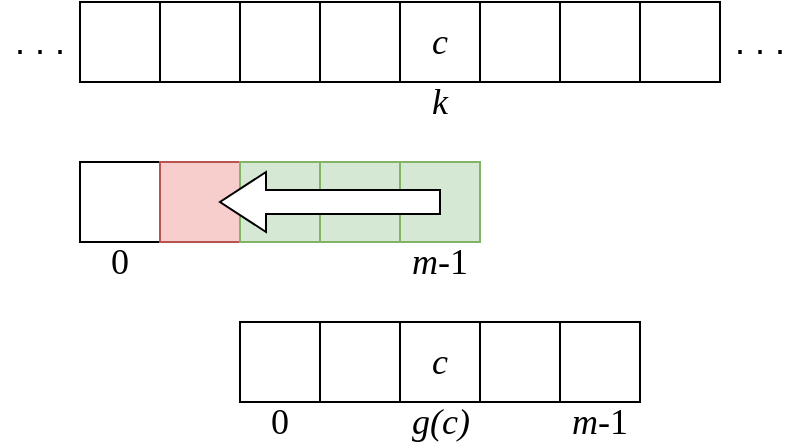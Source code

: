 <mxfile version="12.3.2" type="device" pages="1"><diagram id="L0k7uIFYoEPKFaBkymRu" name="Page-1"><mxGraphModel dx="1092" dy="816" grid="1" gridSize="10" guides="1" tooltips="1" connect="1" arrows="1" fold="1" page="1" pageScale="1" pageWidth="850" pageHeight="1100" math="0" shadow="0"><root><mxCell id="0"/><mxCell id="1" parent="0"/><mxCell id="U-mL0SdtELSIYQQi62HA-1" value="" style="whiteSpace=wrap;html=1;aspect=fixed;" parent="1" vertex="1"><mxGeometry x="40" y="40" width="40" height="40" as="geometry"/></mxCell><mxCell id="U-mL0SdtELSIYQQi62HA-2" value="" style="whiteSpace=wrap;html=1;aspect=fixed;" parent="1" vertex="1"><mxGeometry x="80" y="40" width="40" height="40" as="geometry"/></mxCell><mxCell id="U-mL0SdtELSIYQQi62HA-3" value="" style="whiteSpace=wrap;html=1;aspect=fixed;" parent="1" vertex="1"><mxGeometry x="120" y="40" width="40" height="40" as="geometry"/></mxCell><mxCell id="U-mL0SdtELSIYQQi62HA-4" value="" style="whiteSpace=wrap;html=1;aspect=fixed;" parent="1" vertex="1"><mxGeometry x="160" y="40" width="40" height="40" as="geometry"/></mxCell><mxCell id="U-mL0SdtELSIYQQi62HA-5" value="&lt;font face=&quot;cm&quot; style=&quot;font-size: 18px&quot;&gt;&lt;i&gt;c&lt;/i&gt;&lt;/font&gt;" style="whiteSpace=wrap;html=1;aspect=fixed;" parent="1" vertex="1"><mxGeometry x="200" y="40" width="40" height="40" as="geometry"/></mxCell><mxCell id="U-mL0SdtELSIYQQi62HA-6" value="" style="whiteSpace=wrap;html=1;aspect=fixed;" parent="1" vertex="1"><mxGeometry x="240" y="40" width="40" height="40" as="geometry"/></mxCell><mxCell id="U-mL0SdtELSIYQQi62HA-7" value="" style="whiteSpace=wrap;html=1;aspect=fixed;" parent="1" vertex="1"><mxGeometry x="280" y="40" width="40" height="40" as="geometry"/></mxCell><mxCell id="U-mL0SdtELSIYQQi62HA-8" value="" style="whiteSpace=wrap;html=1;aspect=fixed;" parent="1" vertex="1"><mxGeometry x="40" y="120" width="40" height="40" as="geometry"/></mxCell><mxCell id="U-mL0SdtELSIYQQi62HA-9" value="" style="whiteSpace=wrap;html=1;aspect=fixed;fillColor=#f8cecc;strokeColor=#b85450;" parent="1" vertex="1"><mxGeometry x="80" y="120" width="40" height="40" as="geometry"/></mxCell><mxCell id="U-mL0SdtELSIYQQi62HA-10" value="" style="whiteSpace=wrap;html=1;aspect=fixed;fillColor=#d5e8d4;strokeColor=#82b366;" parent="1" vertex="1"><mxGeometry x="120" y="120" width="40" height="40" as="geometry"/></mxCell><mxCell id="U-mL0SdtELSIYQQi62HA-11" value="" style="whiteSpace=wrap;html=1;aspect=fixed;fillColor=#d5e8d4;strokeColor=#82b366;" parent="1" vertex="1"><mxGeometry x="160" y="120" width="40" height="40" as="geometry"/></mxCell><mxCell id="U-mL0SdtELSIYQQi62HA-12" value="" style="whiteSpace=wrap;html=1;aspect=fixed;fillColor=#d5e8d4;strokeColor=#82b366;" parent="1" vertex="1"><mxGeometry x="200" y="120" width="40" height="40" as="geometry"/></mxCell><mxCell id="U-mL0SdtELSIYQQi62HA-13" value="" style="whiteSpace=wrap;html=1;aspect=fixed;" parent="1" vertex="1"><mxGeometry x="120" y="200" width="40" height="40" as="geometry"/></mxCell><mxCell id="U-mL0SdtELSIYQQi62HA-14" value="" style="whiteSpace=wrap;html=1;aspect=fixed;" parent="1" vertex="1"><mxGeometry x="160" y="200" width="40" height="40" as="geometry"/></mxCell><mxCell id="U-mL0SdtELSIYQQi62HA-15" value="&lt;font style=&quot;font-size: 18px&quot; face=&quot;cm&quot;&gt;&lt;i&gt;c&lt;/i&gt;&lt;/font&gt;" style="whiteSpace=wrap;html=1;aspect=fixed;" parent="1" vertex="1"><mxGeometry x="200" y="200" width="40" height="40" as="geometry"/></mxCell><mxCell id="U-mL0SdtELSIYQQi62HA-16" value="" style="whiteSpace=wrap;html=1;aspect=fixed;" parent="1" vertex="1"><mxGeometry x="240" y="200" width="40" height="40" as="geometry"/></mxCell><mxCell id="U-mL0SdtELSIYQQi62HA-17" value="" style="whiteSpace=wrap;html=1;aspect=fixed;" parent="1" vertex="1"><mxGeometry x="280" y="200" width="40" height="40" as="geometry"/></mxCell><mxCell id="U-mL0SdtELSIYQQi62HA-18" value="" style="whiteSpace=wrap;html=1;aspect=fixed;" parent="1" vertex="1"><mxGeometry x="320" y="40" width="40" height="40" as="geometry"/></mxCell><mxCell id="U-mL0SdtELSIYQQi62HA-19" value="&lt;font style=&quot;font-size: 18px&quot;&gt;. . .&lt;/font&gt;" style="text;html=1;strokeColor=none;fillColor=none;align=center;verticalAlign=middle;whiteSpace=wrap;rounded=0;" parent="1" vertex="1"><mxGeometry x="360" y="50" width="40" height="20" as="geometry"/></mxCell><mxCell id="U-mL0SdtELSIYQQi62HA-20" value="&lt;font face=&quot;cm&quot; style=&quot;font-size: 18px&quot;&gt;0&lt;/font&gt;" style="text;html=1;strokeColor=none;fillColor=none;align=center;verticalAlign=middle;whiteSpace=wrap;rounded=0;" parent="1" vertex="1"><mxGeometry x="40" y="160" width="40" height="20" as="geometry"/></mxCell><mxCell id="U-mL0SdtELSIYQQi62HA-21" value="&lt;font face=&quot;cm&quot; style=&quot;font-size: 18px&quot;&gt;&lt;i&gt;m&lt;/i&gt;-1&lt;/font&gt;" style="text;html=1;strokeColor=none;fillColor=none;align=center;verticalAlign=middle;whiteSpace=wrap;rounded=0;" parent="1" vertex="1"><mxGeometry x="280" y="240" width="40" height="20" as="geometry"/></mxCell><mxCell id="U-mL0SdtELSIYQQi62HA-22" value="&lt;font face=&quot;cm&quot;&gt;&lt;span style=&quot;font-size: 18px&quot;&gt;&lt;i&gt;k&lt;/i&gt;&lt;/span&gt;&lt;/font&gt;" style="text;html=1;strokeColor=none;fillColor=none;align=center;verticalAlign=middle;whiteSpace=wrap;rounded=0;" parent="1" vertex="1"><mxGeometry x="200" y="80" width="40" height="20" as="geometry"/></mxCell><mxCell id="U-mL0SdtELSIYQQi62HA-27" value="&lt;font style=&quot;font-size: 18px&quot; face=&quot;cm&quot;&gt;&lt;i&gt;g(c)&lt;/i&gt;&lt;/font&gt;" style="text;html=1;align=center;verticalAlign=middle;resizable=0;points=[];;autosize=1;" parent="1" vertex="1"><mxGeometry x="200" y="240" width="40" height="20" as="geometry"/></mxCell><mxCell id="GImF4jwcs6KVKVyUWlGT-1" value="" style="html=1;shadow=0;dashed=0;align=center;verticalAlign=middle;shape=mxgraph.arrows2.arrow;dy=0.6;dx=23;flipH=1;notch=0;" parent="1" vertex="1"><mxGeometry x="110" y="125" width="110" height="30" as="geometry"/></mxCell><mxCell id="ltR3_zbRDyd4YjgoWGx5-1" value="&lt;font face=&quot;cm&quot; style=&quot;font-size: 18px&quot;&gt;0&lt;/font&gt;" style="text;html=1;strokeColor=none;fillColor=none;align=center;verticalAlign=middle;whiteSpace=wrap;rounded=0;" parent="1" vertex="1"><mxGeometry x="120" y="240" width="40" height="20" as="geometry"/></mxCell><mxCell id="kteBvO_nPASmwoEwyS9N-1" value="&lt;font face=&quot;cm&quot; style=&quot;font-size: 18px&quot;&gt;&lt;i&gt;m&lt;/i&gt;-1&lt;/font&gt;" style="text;html=1;strokeColor=none;fillColor=none;align=center;verticalAlign=middle;whiteSpace=wrap;rounded=0;" parent="1" vertex="1"><mxGeometry x="200" y="160" width="40" height="20" as="geometry"/></mxCell><mxCell id="7jADf7uZqH6shSGmrQDk-1" value="&lt;font style=&quot;font-size: 18px&quot;&gt;. . .&lt;/font&gt;" style="text;html=1;strokeColor=none;fillColor=none;align=center;verticalAlign=middle;whiteSpace=wrap;rounded=0;" vertex="1" parent="1"><mxGeometry y="50" width="40" height="20" as="geometry"/></mxCell></root></mxGraphModel></diagram></mxfile>
